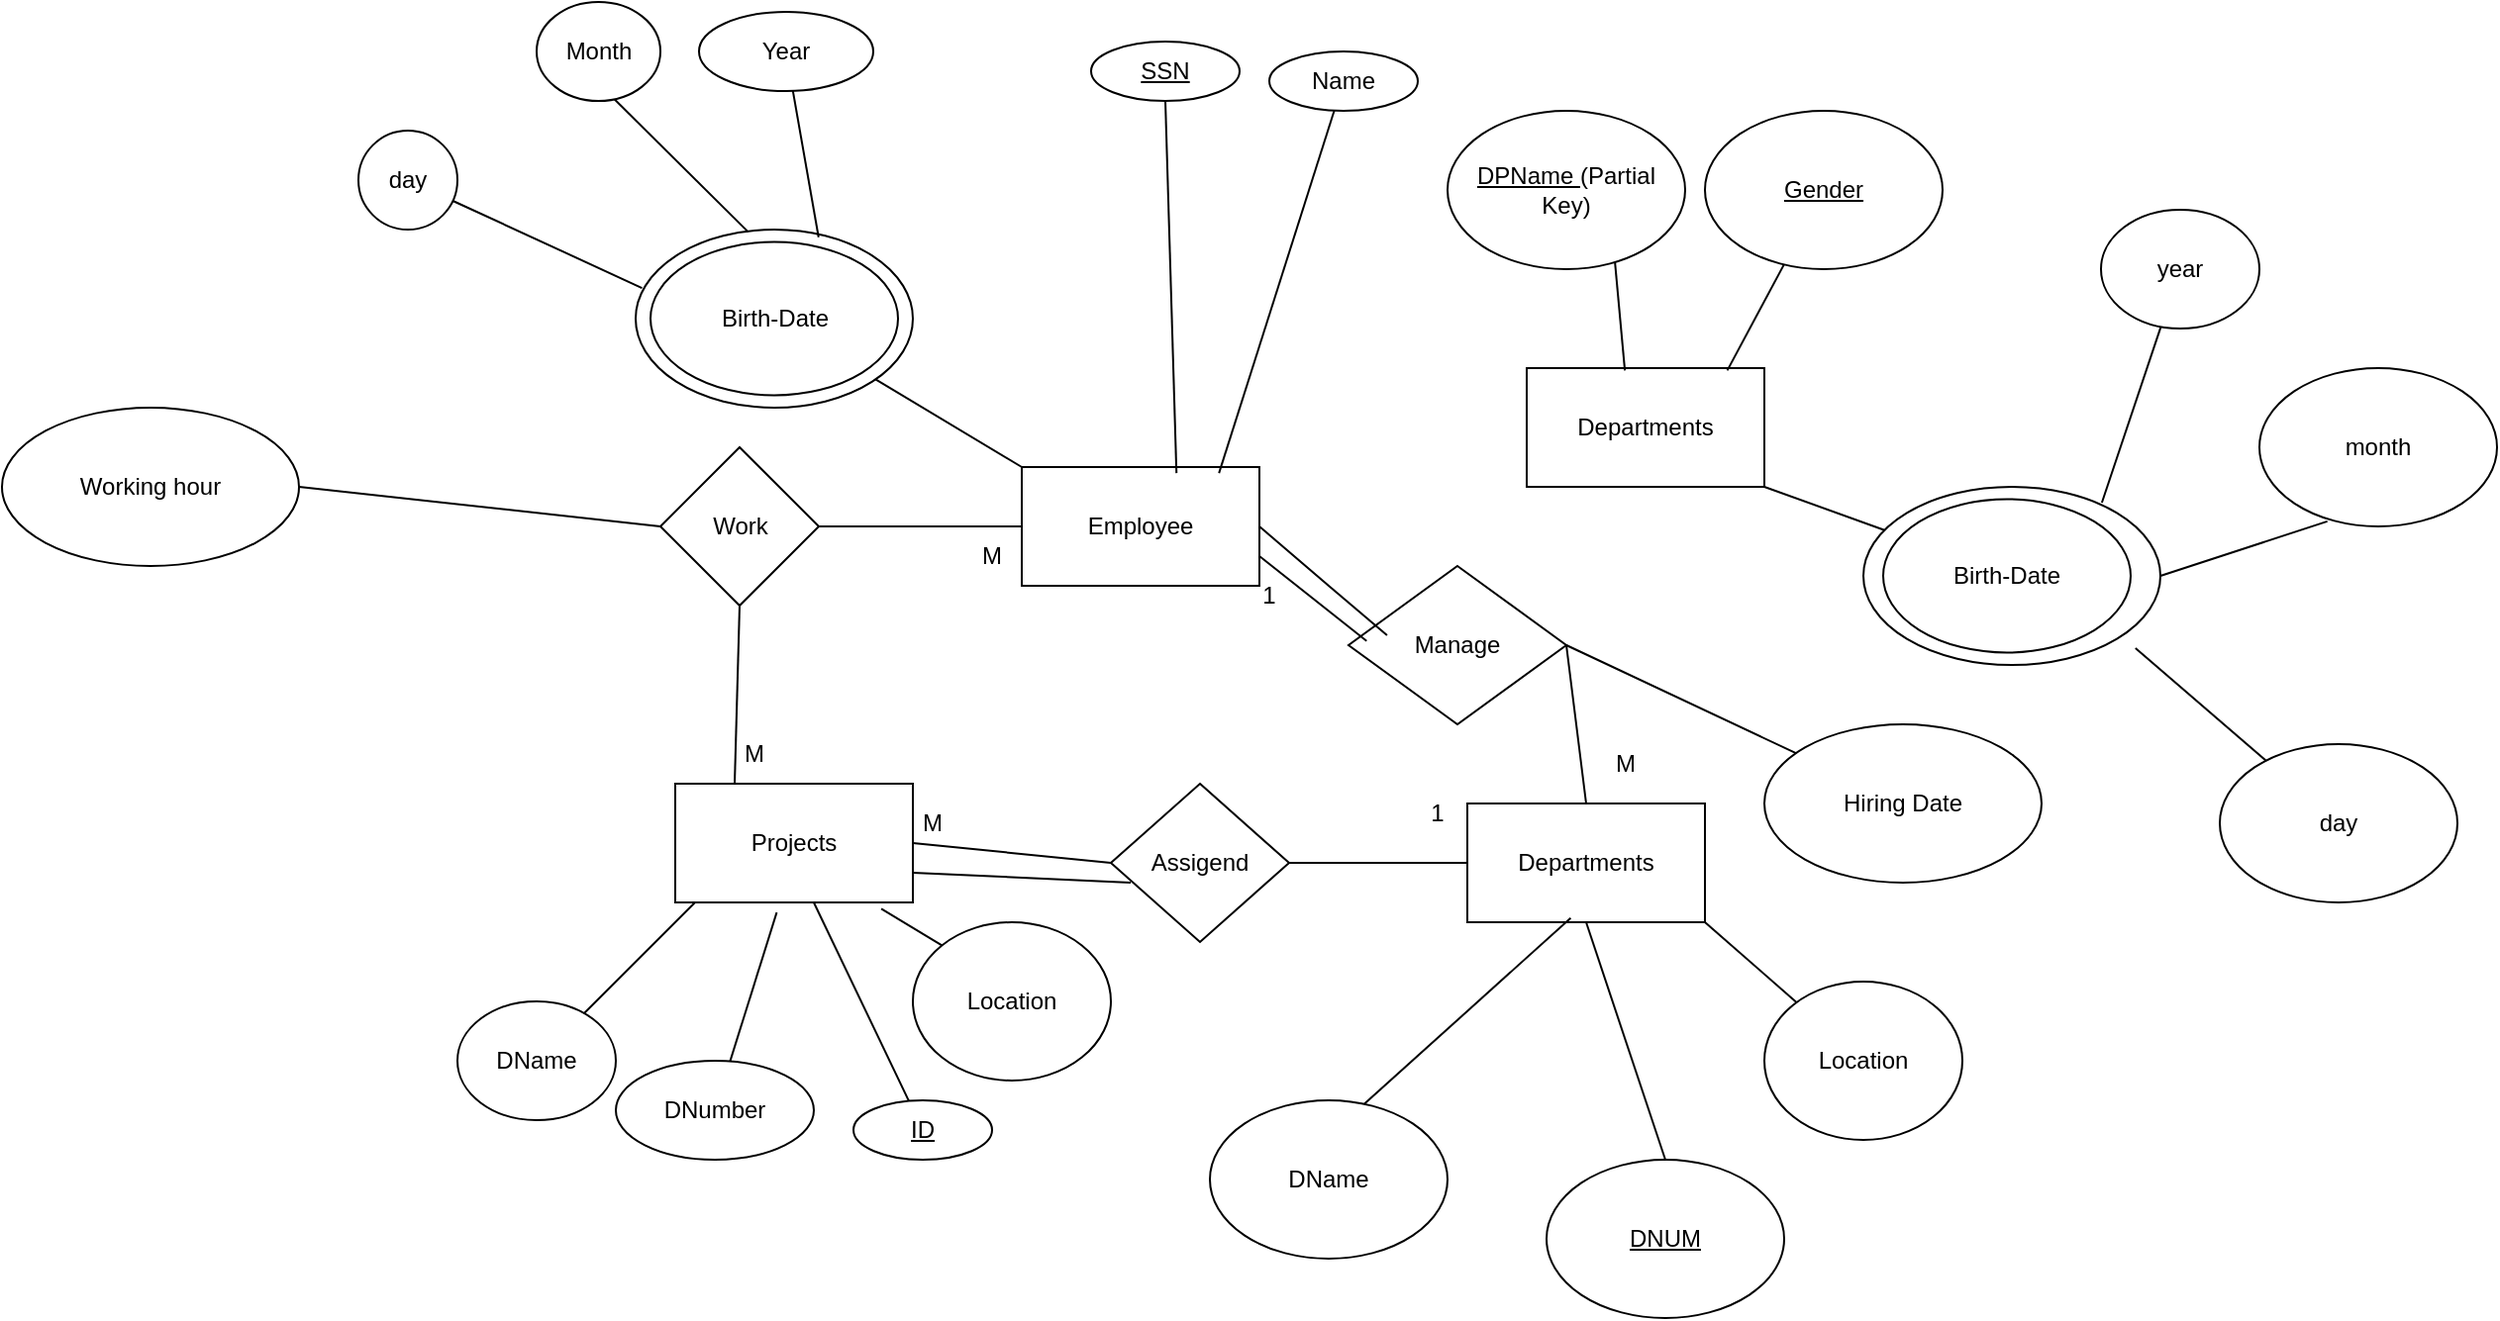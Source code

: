 <mxfile version="28.2.0">
  <diagram name="Page-1" id="gzsm9pOCHeKzbYhIIp6z">
    <mxGraphModel dx="2985" dy="1070" grid="1" gridSize="10" guides="1" tooltips="1" connect="1" arrows="1" fold="1" page="1" pageScale="1" pageWidth="850" pageHeight="1100" math="0" shadow="0">
      <root>
        <mxCell id="0" />
        <mxCell id="1" parent="0" />
        <mxCell id="gV0S6WBN9MCvmeuUqXlB-1" value="Employee" style="rounded=0;whiteSpace=wrap;html=1;" vertex="1" parent="1">
          <mxGeometry x="365" y="540" width="120" height="60" as="geometry" />
        </mxCell>
        <mxCell id="gV0S6WBN9MCvmeuUqXlB-2" value="" style="endArrow=none;html=1;rounded=0;exitX=0.83;exitY=0.051;exitDx=0;exitDy=0;exitPerimeter=0;" edge="1" parent="1" source="gV0S6WBN9MCvmeuUqXlB-1" target="gV0S6WBN9MCvmeuUqXlB-3">
          <mxGeometry width="50" height="50" relative="1" as="geometry">
            <mxPoint x="490" y="550" as="sourcePoint" />
            <mxPoint x="475" y="510" as="targetPoint" />
          </mxGeometry>
        </mxCell>
        <mxCell id="gV0S6WBN9MCvmeuUqXlB-3" value="Name" style="ellipse;whiteSpace=wrap;html=1;" vertex="1" parent="1">
          <mxGeometry x="490" y="330" width="75" height="30" as="geometry" />
        </mxCell>
        <mxCell id="gV0S6WBN9MCvmeuUqXlB-4" value="&lt;u data--h-bstatus=&quot;0OBSERVED&quot;&gt;SSN&lt;/u&gt;" style="ellipse;whiteSpace=wrap;html=1;" vertex="1" parent="1">
          <mxGeometry x="400" y="325" width="75" height="30" as="geometry" />
        </mxCell>
        <mxCell id="gV0S6WBN9MCvmeuUqXlB-5" value="" style="endArrow=none;html=1;rounded=0;entryX=0.5;entryY=1;entryDx=0;entryDy=0;exitX=0.651;exitY=0.051;exitDx=0;exitDy=0;exitPerimeter=0;" edge="1" parent="1" source="gV0S6WBN9MCvmeuUqXlB-1" target="gV0S6WBN9MCvmeuUqXlB-4">
          <mxGeometry width="50" height="50" relative="1" as="geometry">
            <mxPoint x="390" y="550" as="sourcePoint" />
            <mxPoint x="494" y="509" as="targetPoint" />
          </mxGeometry>
        </mxCell>
        <mxCell id="gV0S6WBN9MCvmeuUqXlB-6" value="" style="endArrow=none;html=1;rounded=0;exitX=0;exitY=0;exitDx=0;exitDy=0;" edge="1" parent="1" source="gV0S6WBN9MCvmeuUqXlB-1" target="gV0S6WBN9MCvmeuUqXlB-7">
          <mxGeometry width="50" height="50" relative="1" as="geometry">
            <mxPoint x="390" y="550" as="sourcePoint" />
            <mxPoint x="250" y="470" as="targetPoint" />
          </mxGeometry>
        </mxCell>
        <mxCell id="gV0S6WBN9MCvmeuUqXlB-7" value="" style="ellipse;whiteSpace=wrap;html=1;" vertex="1" parent="1">
          <mxGeometry x="170" y="420" width="140" height="90" as="geometry" />
        </mxCell>
        <mxCell id="gV0S6WBN9MCvmeuUqXlB-8" value="Birth-Date" style="ellipse;whiteSpace=wrap;html=1;" vertex="1" parent="1">
          <mxGeometry x="177.5" y="426.25" width="125" height="77.5" as="geometry" />
        </mxCell>
        <mxCell id="gV0S6WBN9MCvmeuUqXlB-9" value="" style="endArrow=none;html=1;rounded=0;exitX=0.66;exitY=0.043;exitDx=0;exitDy=0;exitPerimeter=0;" edge="1" parent="1" source="gV0S6WBN9MCvmeuUqXlB-7" target="gV0S6WBN9MCvmeuUqXlB-10">
          <mxGeometry width="50" height="50" relative="1" as="geometry">
            <mxPoint x="210" y="490" as="sourcePoint" />
            <mxPoint x="262" y="350" as="targetPoint" />
          </mxGeometry>
        </mxCell>
        <mxCell id="gV0S6WBN9MCvmeuUqXlB-10" value="Year" style="ellipse;whiteSpace=wrap;html=1;" vertex="1" parent="1">
          <mxGeometry x="202" y="310" width="88" height="40" as="geometry" />
        </mxCell>
        <mxCell id="gV0S6WBN9MCvmeuUqXlB-11" value="" style="endArrow=none;html=1;rounded=0;entryX=0.406;entryY=0.013;entryDx=0;entryDy=0;entryPerimeter=0;exitX=0.58;exitY=0.922;exitDx=0;exitDy=0;exitPerimeter=0;" edge="1" parent="1" source="gV0S6WBN9MCvmeuUqXlB-12" target="gV0S6WBN9MCvmeuUqXlB-7">
          <mxGeometry width="50" height="50" relative="1" as="geometry">
            <mxPoint x="140" y="340" as="sourcePoint" />
            <mxPoint x="225" y="419" as="targetPoint" />
          </mxGeometry>
        </mxCell>
        <mxCell id="gV0S6WBN9MCvmeuUqXlB-12" value="Month" style="ellipse;whiteSpace=wrap;html=1;" vertex="1" parent="1">
          <mxGeometry x="120" y="305" width="62.5" height="50" as="geometry" />
        </mxCell>
        <mxCell id="gV0S6WBN9MCvmeuUqXlB-13" value="" style="endArrow=none;html=1;rounded=0;exitX=0.023;exitY=0.328;exitDx=0;exitDy=0;exitPerimeter=0;" edge="1" parent="1" source="gV0S6WBN9MCvmeuUqXlB-7" target="gV0S6WBN9MCvmeuUqXlB-14">
          <mxGeometry width="50" height="50" relative="1" as="geometry">
            <mxPoint x="210" y="490" as="sourcePoint" />
            <mxPoint x="90" y="380" as="targetPoint" />
          </mxGeometry>
        </mxCell>
        <mxCell id="gV0S6WBN9MCvmeuUqXlB-14" value="day" style="ellipse;whiteSpace=wrap;html=1;" vertex="1" parent="1">
          <mxGeometry x="30" y="370" width="50" height="50" as="geometry" />
        </mxCell>
        <mxCell id="gV0S6WBN9MCvmeuUqXlB-15" value="Departments" style="rounded=0;whiteSpace=wrap;html=1;" vertex="1" parent="1">
          <mxGeometry x="590" y="710" width="120" height="60" as="geometry" />
        </mxCell>
        <mxCell id="gV0S6WBN9MCvmeuUqXlB-17" value="" style="endArrow=none;html=1;rounded=0;entryX=0.435;entryY=0.965;entryDx=0;entryDy=0;entryPerimeter=0;exitX=0.648;exitY=0.025;exitDx=0;exitDy=0;exitPerimeter=0;" edge="1" parent="1" source="gV0S6WBN9MCvmeuUqXlB-18" target="gV0S6WBN9MCvmeuUqXlB-15">
          <mxGeometry width="50" height="50" relative="1" as="geometry">
            <mxPoint x="650" y="880" as="sourcePoint" />
            <mxPoint x="620" y="770" as="targetPoint" />
          </mxGeometry>
        </mxCell>
        <mxCell id="gV0S6WBN9MCvmeuUqXlB-18" value="DName" style="ellipse;whiteSpace=wrap;html=1;" vertex="1" parent="1">
          <mxGeometry x="460" y="860" width="120" height="80" as="geometry" />
        </mxCell>
        <mxCell id="gV0S6WBN9MCvmeuUqXlB-19" value="" style="endArrow=none;html=1;rounded=0;entryX=0.5;entryY=1;entryDx=0;entryDy=0;" edge="1" parent="1" target="gV0S6WBN9MCvmeuUqXlB-15">
          <mxGeometry width="50" height="50" relative="1" as="geometry">
            <mxPoint x="690" y="890" as="sourcePoint" />
            <mxPoint x="650" y="630" as="targetPoint" />
          </mxGeometry>
        </mxCell>
        <mxCell id="gV0S6WBN9MCvmeuUqXlB-20" value="&lt;u data--h-bstatus=&quot;0OBSERVED&quot;&gt;DNUM&lt;/u&gt;" style="ellipse;whiteSpace=wrap;html=1;" vertex="1" parent="1">
          <mxGeometry x="630" y="890" width="120" height="80" as="geometry" />
        </mxCell>
        <mxCell id="gV0S6WBN9MCvmeuUqXlB-21" value="" style="endArrow=none;html=1;rounded=0;exitX=1;exitY=1;exitDx=0;exitDy=0;" edge="1" parent="1" source="gV0S6WBN9MCvmeuUqXlB-15" target="gV0S6WBN9MCvmeuUqXlB-22">
          <mxGeometry width="50" height="50" relative="1" as="geometry">
            <mxPoint x="600" y="680" as="sourcePoint" />
            <mxPoint x="800" y="840" as="targetPoint" />
          </mxGeometry>
        </mxCell>
        <mxCell id="gV0S6WBN9MCvmeuUqXlB-22" value="Location" style="ellipse;whiteSpace=wrap;html=1;" vertex="1" parent="1">
          <mxGeometry x="740" y="800" width="100" height="80" as="geometry" />
        </mxCell>
        <mxCell id="gV0S6WBN9MCvmeuUqXlB-23" value="Projects" style="rounded=0;whiteSpace=wrap;html=1;" vertex="1" parent="1">
          <mxGeometry x="190" y="700" width="120" height="60" as="geometry" />
        </mxCell>
        <mxCell id="gV0S6WBN9MCvmeuUqXlB-24" value="" style="endArrow=none;html=1;rounded=0;" edge="1" parent="1" target="gV0S6WBN9MCvmeuUqXlB-25">
          <mxGeometry width="50" height="50" relative="1" as="geometry">
            <mxPoint x="200" y="760" as="sourcePoint" />
            <mxPoint x="140" y="850" as="targetPoint" />
          </mxGeometry>
        </mxCell>
        <mxCell id="gV0S6WBN9MCvmeuUqXlB-25" value="DName" style="ellipse;whiteSpace=wrap;html=1;" vertex="1" parent="1">
          <mxGeometry x="80" y="810" width="80" height="60" as="geometry" />
        </mxCell>
        <mxCell id="gV0S6WBN9MCvmeuUqXlB-26" value="" style="endArrow=none;html=1;rounded=0;exitX=0.427;exitY=1.084;exitDx=0;exitDy=0;exitPerimeter=0;" edge="1" parent="1" source="gV0S6WBN9MCvmeuUqXlB-23" target="gV0S6WBN9MCvmeuUqXlB-27">
          <mxGeometry width="50" height="50" relative="1" as="geometry">
            <mxPoint x="320" y="760" as="sourcePoint" />
            <mxPoint x="250" y="870" as="targetPoint" />
          </mxGeometry>
        </mxCell>
        <mxCell id="gV0S6WBN9MCvmeuUqXlB-27" value="DNumber" style="ellipse;whiteSpace=wrap;html=1;" vertex="1" parent="1">
          <mxGeometry x="160" y="840" width="100" height="50" as="geometry" />
        </mxCell>
        <mxCell id="gV0S6WBN9MCvmeuUqXlB-28" value="" style="endArrow=none;html=1;rounded=0;exitX=0.583;exitY=1;exitDx=0;exitDy=0;exitPerimeter=0;" edge="1" parent="1" source="gV0S6WBN9MCvmeuUqXlB-23" target="gV0S6WBN9MCvmeuUqXlB-29">
          <mxGeometry width="50" height="50" relative="1" as="geometry">
            <mxPoint x="320" y="760" as="sourcePoint" />
            <mxPoint x="320" y="840" as="targetPoint" />
          </mxGeometry>
        </mxCell>
        <mxCell id="gV0S6WBN9MCvmeuUqXlB-29" value="&lt;u data--h-bstatus=&quot;0OBSERVED&quot;&gt;ID&lt;/u&gt;" style="ellipse;whiteSpace=wrap;html=1;" vertex="1" parent="1">
          <mxGeometry x="280" y="860" width="70" height="30" as="geometry" />
        </mxCell>
        <mxCell id="gV0S6WBN9MCvmeuUqXlB-30" value="" style="endArrow=none;html=1;rounded=0;exitX=0.867;exitY=1.053;exitDx=0;exitDy=0;exitPerimeter=0;entryX=0;entryY=0;entryDx=0;entryDy=0;" edge="1" parent="1" source="gV0S6WBN9MCvmeuUqXlB-23" target="gV0S6WBN9MCvmeuUqXlB-31">
          <mxGeometry width="50" height="50" relative="1" as="geometry">
            <mxPoint x="320" y="760" as="sourcePoint" />
            <mxPoint x="330" y="820" as="targetPoint" />
          </mxGeometry>
        </mxCell>
        <mxCell id="gV0S6WBN9MCvmeuUqXlB-31" value="Location" style="ellipse;whiteSpace=wrap;html=1;" vertex="1" parent="1">
          <mxGeometry x="310" y="770" width="100" height="80" as="geometry" />
        </mxCell>
        <mxCell id="gV0S6WBN9MCvmeuUqXlB-38" value="Departments" style="rounded=0;whiteSpace=wrap;html=1;" vertex="1" parent="1">
          <mxGeometry x="620" y="490" width="120" height="60" as="geometry" />
        </mxCell>
        <mxCell id="gV0S6WBN9MCvmeuUqXlB-39" value="" style="endArrow=none;html=1;rounded=0;entryX=0.413;entryY=0.02;entryDx=0;entryDy=0;entryPerimeter=0;exitX=0.648;exitY=0.025;exitDx=0;exitDy=0;exitPerimeter=0;" edge="1" source="gV0S6WBN9MCvmeuUqXlB-40" target="gV0S6WBN9MCvmeuUqXlB-38" parent="1">
          <mxGeometry width="50" height="50" relative="1" as="geometry">
            <mxPoint x="660" y="890" as="sourcePoint" />
            <mxPoint x="630" y="780" as="targetPoint" />
          </mxGeometry>
        </mxCell>
        <mxCell id="gV0S6WBN9MCvmeuUqXlB-40" value="&lt;u&gt;DPName &lt;/u&gt;(Partial Key)" style="ellipse;whiteSpace=wrap;html=1;" vertex="1" parent="1">
          <mxGeometry x="580" y="360" width="120" height="80" as="geometry" />
        </mxCell>
        <mxCell id="gV0S6WBN9MCvmeuUqXlB-41" value="" style="endArrow=none;html=1;rounded=0;entryX=0.844;entryY=0.02;entryDx=0;entryDy=0;entryPerimeter=0;" edge="1" target="gV0S6WBN9MCvmeuUqXlB-38" parent="1" source="gV0S6WBN9MCvmeuUqXlB-42">
          <mxGeometry width="50" height="50" relative="1" as="geometry">
            <mxPoint x="720" y="660" as="sourcePoint" />
            <mxPoint x="660" y="640" as="targetPoint" />
            <Array as="points" />
          </mxGeometry>
        </mxCell>
        <mxCell id="gV0S6WBN9MCvmeuUqXlB-42" value="&lt;u data--h-bstatus=&quot;0OBSERVED&quot;&gt;Gender&lt;/u&gt;" style="ellipse;whiteSpace=wrap;html=1;" vertex="1" parent="1">
          <mxGeometry x="710" y="360" width="120" height="80" as="geometry" />
        </mxCell>
        <mxCell id="gV0S6WBN9MCvmeuUqXlB-43" value="" style="endArrow=none;html=1;rounded=0;exitX=1;exitY=1;exitDx=0;exitDy=0;" edge="1" source="gV0S6WBN9MCvmeuUqXlB-38" target="gV0S6WBN9MCvmeuUqXlB-44" parent="1">
          <mxGeometry width="50" height="50" relative="1" as="geometry">
            <mxPoint x="610" y="690" as="sourcePoint" />
            <mxPoint x="810" y="850" as="targetPoint" />
          </mxGeometry>
        </mxCell>
        <mxCell id="gV0S6WBN9MCvmeuUqXlB-44" value="" style="ellipse;whiteSpace=wrap;html=1;" vertex="1" parent="1">
          <mxGeometry x="790" y="550" width="150" height="90" as="geometry" />
        </mxCell>
        <mxCell id="gV0S6WBN9MCvmeuUqXlB-45" value="Birth-Date" style="ellipse;whiteSpace=wrap;html=1;" vertex="1" parent="1">
          <mxGeometry x="800" y="556.25" width="125" height="77.5" as="geometry" />
        </mxCell>
        <mxCell id="gV0S6WBN9MCvmeuUqXlB-46" value="" style="endArrow=none;html=1;rounded=0;exitX=0.803;exitY=0.089;exitDx=0;exitDy=0;exitPerimeter=0;" edge="1" parent="1" source="gV0S6WBN9MCvmeuUqXlB-44" target="gV0S6WBN9MCvmeuUqXlB-47">
          <mxGeometry width="50" height="50" relative="1" as="geometry">
            <mxPoint x="800" y="570" as="sourcePoint" />
            <mxPoint x="970" y="430" as="targetPoint" />
          </mxGeometry>
        </mxCell>
        <mxCell id="gV0S6WBN9MCvmeuUqXlB-47" value="year" style="ellipse;whiteSpace=wrap;html=1;" vertex="1" parent="1">
          <mxGeometry x="910" y="410" width="80" height="60" as="geometry" />
        </mxCell>
        <mxCell id="gV0S6WBN9MCvmeuUqXlB-48" value="" style="endArrow=none;html=1;rounded=0;entryX=1;entryY=0.5;entryDx=0;entryDy=0;exitX=0.286;exitY=0.968;exitDx=0;exitDy=0;exitPerimeter=0;" edge="1" parent="1" source="gV0S6WBN9MCvmeuUqXlB-50" target="gV0S6WBN9MCvmeuUqXlB-44">
          <mxGeometry width="50" height="50" relative="1" as="geometry">
            <mxPoint x="1110" y="520" as="sourcePoint" />
            <mxPoint x="850" y="520" as="targetPoint" />
          </mxGeometry>
        </mxCell>
        <mxCell id="gV0S6WBN9MCvmeuUqXlB-50" value="month" style="ellipse;whiteSpace=wrap;html=1;" vertex="1" parent="1">
          <mxGeometry x="990" y="490" width="120" height="80" as="geometry" />
        </mxCell>
        <mxCell id="gV0S6WBN9MCvmeuUqXlB-51" value="" style="endArrow=none;html=1;rounded=0;exitX=0.916;exitY=0.905;exitDx=0;exitDy=0;exitPerimeter=0;" edge="1" parent="1" source="gV0S6WBN9MCvmeuUqXlB-44" target="gV0S6WBN9MCvmeuUqXlB-52">
          <mxGeometry width="50" height="50" relative="1" as="geometry">
            <mxPoint x="800" y="570" as="sourcePoint" />
            <mxPoint x="1030" y="720" as="targetPoint" />
          </mxGeometry>
        </mxCell>
        <mxCell id="gV0S6WBN9MCvmeuUqXlB-52" value="day" style="ellipse;whiteSpace=wrap;html=1;" vertex="1" parent="1">
          <mxGeometry x="970" y="680" width="120" height="80" as="geometry" />
        </mxCell>
        <mxCell id="gV0S6WBN9MCvmeuUqXlB-53" value="Assigend" style="rhombus;whiteSpace=wrap;html=1;" vertex="1" parent="1">
          <mxGeometry x="410" y="700" width="90" height="80" as="geometry" />
        </mxCell>
        <mxCell id="gV0S6WBN9MCvmeuUqXlB-57" value="" style="endArrow=none;html=1;rounded=0;exitX=1;exitY=0.5;exitDx=0;exitDy=0;entryX=0;entryY=0.5;entryDx=0;entryDy=0;" edge="1" parent="1" source="gV0S6WBN9MCvmeuUqXlB-23" target="gV0S6WBN9MCvmeuUqXlB-53">
          <mxGeometry width="50" height="50" relative="1" as="geometry">
            <mxPoint x="460" y="870" as="sourcePoint" />
            <mxPoint x="510" y="820" as="targetPoint" />
          </mxGeometry>
        </mxCell>
        <mxCell id="gV0S6WBN9MCvmeuUqXlB-59" value="" style="endArrow=none;html=1;rounded=0;exitX=1;exitY=0.5;exitDx=0;exitDy=0;" edge="1" parent="1" source="gV0S6WBN9MCvmeuUqXlB-53">
          <mxGeometry width="50" height="50" relative="1" as="geometry">
            <mxPoint x="500" y="740" as="sourcePoint" />
            <mxPoint x="590" y="740" as="targetPoint" />
          </mxGeometry>
        </mxCell>
        <mxCell id="gV0S6WBN9MCvmeuUqXlB-58" value="1" style="text;html=1;align=center;verticalAlign=middle;whiteSpace=wrap;rounded=0;" vertex="1" parent="1">
          <mxGeometry x="560" y="700" width="30" height="30" as="geometry" />
        </mxCell>
        <mxCell id="gV0S6WBN9MCvmeuUqXlB-60" value="M" style="text;html=1;align=center;verticalAlign=middle;whiteSpace=wrap;rounded=0;" vertex="1" parent="1">
          <mxGeometry x="290" y="705" width="60" height="30" as="geometry" />
        </mxCell>
        <mxCell id="gV0S6WBN9MCvmeuUqXlB-65" value="" style="endArrow=none;html=1;rounded=0;entryX=0;entryY=0.5;entryDx=0;entryDy=0;exitX=1;exitY=0.75;exitDx=0;exitDy=0;" edge="1" parent="1" source="gV0S6WBN9MCvmeuUqXlB-23">
          <mxGeometry width="50" height="50" relative="1" as="geometry">
            <mxPoint x="320" y="740" as="sourcePoint" />
            <mxPoint x="420" y="750" as="targetPoint" />
          </mxGeometry>
        </mxCell>
        <mxCell id="gV0S6WBN9MCvmeuUqXlB-66" value="Manage" style="rhombus;whiteSpace=wrap;html=1;" vertex="1" parent="1">
          <mxGeometry x="530" y="590" width="110" height="80" as="geometry" />
        </mxCell>
        <mxCell id="gV0S6WBN9MCvmeuUqXlB-68" value="" style="endArrow=none;html=1;rounded=0;exitX=1;exitY=0.5;exitDx=0;exitDy=0;entryX=0.5;entryY=0;entryDx=0;entryDy=0;" edge="1" parent="1" source="gV0S6WBN9MCvmeuUqXlB-66" target="gV0S6WBN9MCvmeuUqXlB-15">
          <mxGeometry width="50" height="50" relative="1" as="geometry">
            <mxPoint x="710" y="700" as="sourcePoint" />
            <mxPoint x="650" y="700" as="targetPoint" />
          </mxGeometry>
        </mxCell>
        <mxCell id="gV0S6WBN9MCvmeuUqXlB-69" value="" style="endArrow=none;html=1;rounded=0;exitX=1;exitY=0.75;exitDx=0;exitDy=0;entryX=0.083;entryY=0.473;entryDx=0;entryDy=0;entryPerimeter=0;" edge="1" parent="1" source="gV0S6WBN9MCvmeuUqXlB-1" target="gV0S6WBN9MCvmeuUqXlB-66">
          <mxGeometry width="50" height="50" relative="1" as="geometry">
            <mxPoint x="710" y="700" as="sourcePoint" />
            <mxPoint x="760" y="650" as="targetPoint" />
          </mxGeometry>
        </mxCell>
        <mxCell id="gV0S6WBN9MCvmeuUqXlB-70" value="1" style="text;html=1;align=center;verticalAlign=middle;whiteSpace=wrap;rounded=0;" vertex="1" parent="1">
          <mxGeometry x="475" y="590" width="30" height="30" as="geometry" />
        </mxCell>
        <mxCell id="gV0S6WBN9MCvmeuUqXlB-71" value="M" style="text;html=1;align=center;verticalAlign=middle;whiteSpace=wrap;rounded=0;" vertex="1" parent="1">
          <mxGeometry x="660" y="675" width="20" height="30" as="geometry" />
        </mxCell>
        <mxCell id="gV0S6WBN9MCvmeuUqXlB-72" value="" style="endArrow=none;html=1;rounded=0;exitX=1;exitY=0.5;exitDx=0;exitDy=0;" edge="1" parent="1" source="gV0S6WBN9MCvmeuUqXlB-66" target="gV0S6WBN9MCvmeuUqXlB-73">
          <mxGeometry width="50" height="50" relative="1" as="geometry">
            <mxPoint x="710" y="700" as="sourcePoint" />
            <mxPoint x="760" y="650" as="targetPoint" />
          </mxGeometry>
        </mxCell>
        <mxCell id="gV0S6WBN9MCvmeuUqXlB-73" value="Hiring Date" style="ellipse;whiteSpace=wrap;html=1;" vertex="1" parent="1">
          <mxGeometry x="740" y="670" width="140" height="80" as="geometry" />
        </mxCell>
        <mxCell id="gV0S6WBN9MCvmeuUqXlB-74" value="" style="endArrow=none;html=1;rounded=0;entryX=0.177;entryY=0.438;entryDx=0;entryDy=0;entryPerimeter=0;exitX=1;exitY=0.5;exitDx=0;exitDy=0;" edge="1" parent="1" source="gV0S6WBN9MCvmeuUqXlB-1" target="gV0S6WBN9MCvmeuUqXlB-66">
          <mxGeometry width="50" height="50" relative="1" as="geometry">
            <mxPoint x="530" y="570" as="sourcePoint" />
            <mxPoint x="549" y="638" as="targetPoint" />
            <Array as="points">
              <mxPoint x="520" y="600" />
            </Array>
          </mxGeometry>
        </mxCell>
        <mxCell id="gV0S6WBN9MCvmeuUqXlB-76" value="Work" style="rhombus;whiteSpace=wrap;html=1;" vertex="1" parent="1">
          <mxGeometry x="182.5" y="530" width="80" height="80" as="geometry" />
        </mxCell>
        <mxCell id="gV0S6WBN9MCvmeuUqXlB-77" value="" style="endArrow=none;html=1;rounded=0;exitX=1;exitY=0.5;exitDx=0;exitDy=0;entryX=0;entryY=0.5;entryDx=0;entryDy=0;" edge="1" parent="1" source="gV0S6WBN9MCvmeuUqXlB-76" target="gV0S6WBN9MCvmeuUqXlB-1">
          <mxGeometry width="50" height="50" relative="1" as="geometry">
            <mxPoint x="360" y="640" as="sourcePoint" />
            <mxPoint x="410" y="590" as="targetPoint" />
          </mxGeometry>
        </mxCell>
        <mxCell id="gV0S6WBN9MCvmeuUqXlB-78" value="" style="endArrow=none;html=1;rounded=0;exitX=0.25;exitY=0;exitDx=0;exitDy=0;entryX=0.5;entryY=1;entryDx=0;entryDy=0;" edge="1" parent="1" source="gV0S6WBN9MCvmeuUqXlB-23" target="gV0S6WBN9MCvmeuUqXlB-76">
          <mxGeometry width="50" height="50" relative="1" as="geometry">
            <mxPoint x="360" y="640" as="sourcePoint" />
            <mxPoint x="410" y="590" as="targetPoint" />
          </mxGeometry>
        </mxCell>
        <mxCell id="gV0S6WBN9MCvmeuUqXlB-80" value="M" style="text;html=1;align=center;verticalAlign=middle;whiteSpace=wrap;rounded=0;" vertex="1" parent="1">
          <mxGeometry x="340" y="570" width="20" height="30" as="geometry" />
        </mxCell>
        <mxCell id="gV0S6WBN9MCvmeuUqXlB-81" value="M" style="text;html=1;align=center;verticalAlign=middle;whiteSpace=wrap;rounded=0;" vertex="1" parent="1">
          <mxGeometry x="220" y="670" width="20" height="30" as="geometry" />
        </mxCell>
        <mxCell id="gV0S6WBN9MCvmeuUqXlB-82" value="Working hour" style="ellipse;whiteSpace=wrap;html=1;" vertex="1" parent="1">
          <mxGeometry x="-150" y="510" width="150" height="80" as="geometry" />
        </mxCell>
        <mxCell id="gV0S6WBN9MCvmeuUqXlB-84" value="" style="endArrow=none;html=1;rounded=0;entryX=1;entryY=0.5;entryDx=0;entryDy=0;exitX=0;exitY=0.5;exitDx=0;exitDy=0;" edge="1" parent="1" source="gV0S6WBN9MCvmeuUqXlB-76" target="gV0S6WBN9MCvmeuUqXlB-82">
          <mxGeometry width="50" height="50" relative="1" as="geometry">
            <mxPoint x="360" y="640" as="sourcePoint" />
            <mxPoint x="410" y="590" as="targetPoint" />
          </mxGeometry>
        </mxCell>
      </root>
    </mxGraphModel>
  </diagram>
</mxfile>

